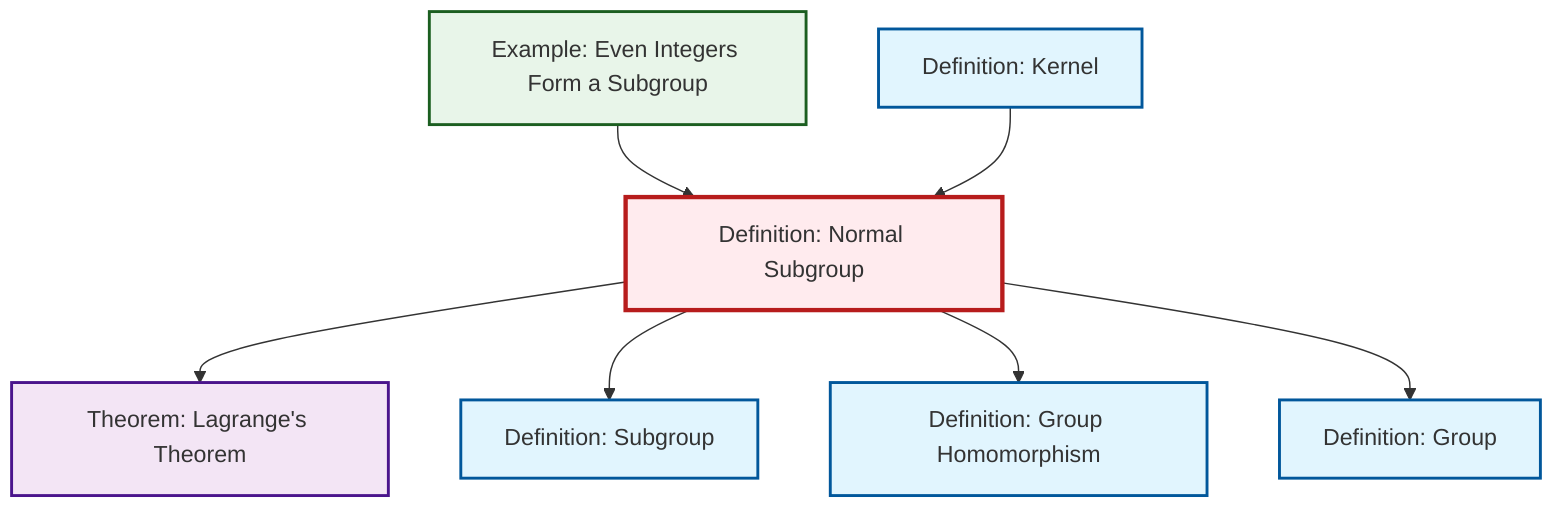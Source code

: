 graph TD
    classDef definition fill:#e1f5fe,stroke:#01579b,stroke-width:2px
    classDef theorem fill:#f3e5f5,stroke:#4a148c,stroke-width:2px
    classDef axiom fill:#fff3e0,stroke:#e65100,stroke-width:2px
    classDef example fill:#e8f5e9,stroke:#1b5e20,stroke-width:2px
    classDef current fill:#ffebee,stroke:#b71c1c,stroke-width:3px
    def-subgroup["Definition: Subgroup"]:::definition
    ex-even-integers-subgroup["Example: Even Integers Form a Subgroup"]:::example
    def-group["Definition: Group"]:::definition
    def-homomorphism["Definition: Group Homomorphism"]:::definition
    def-normal-subgroup["Definition: Normal Subgroup"]:::definition
    def-kernel["Definition: Kernel"]:::definition
    thm-lagrange["Theorem: Lagrange's Theorem"]:::theorem
    def-normal-subgroup --> thm-lagrange
    def-normal-subgroup --> def-subgroup
    ex-even-integers-subgroup --> def-normal-subgroup
    def-normal-subgroup --> def-homomorphism
    def-kernel --> def-normal-subgroup
    def-normal-subgroup --> def-group
    class def-normal-subgroup current